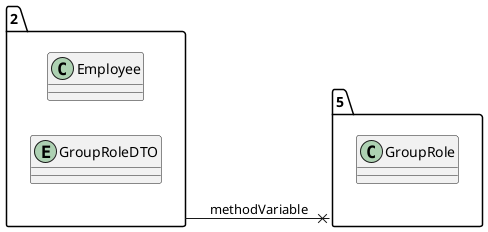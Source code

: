 @startuml 
allow_mixing
left to right direction
package "2"{
class Employee
entity GroupRoleDTO

}
package "5"{
class GroupRole

}
"2" --x "5":methodVariable
@enduml
